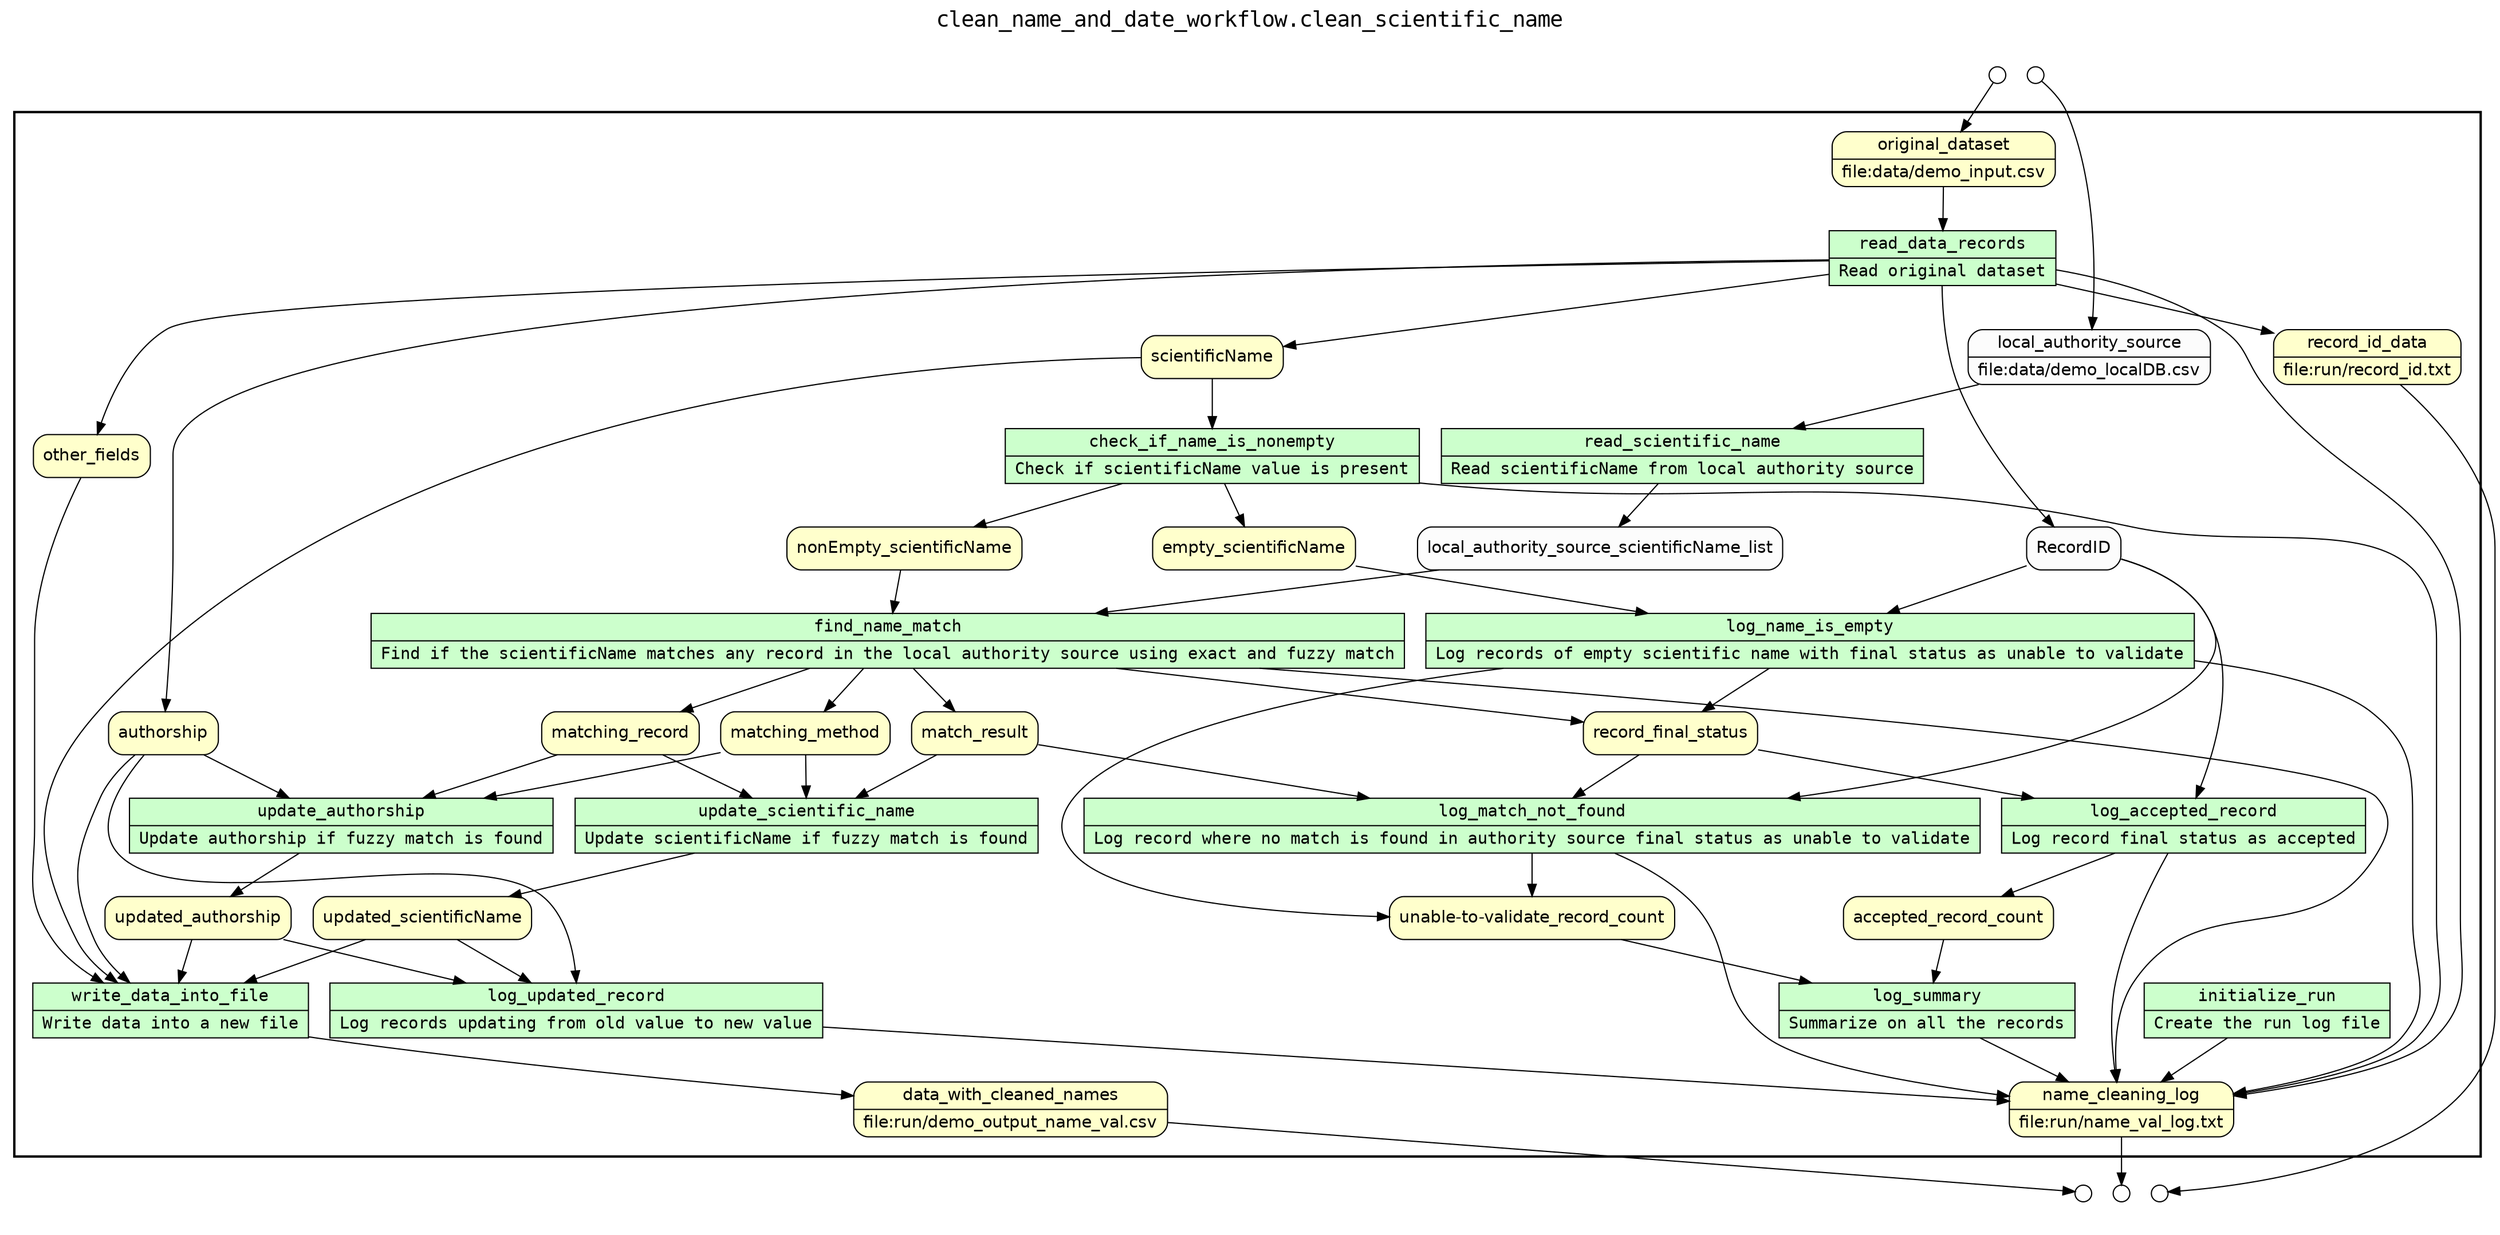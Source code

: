 
/* Start of top-level graph */
digraph Workflow {
rankdir=TB

/* Title for graph */
fontname=Courier; fontsize=18; labelloc=t
label="clean_name_and_date_workflow.clean_scientific_name"

/* Start of double cluster for drawing box around nodes in workflow */
subgraph cluster_workflow_box_outer { label=""; color=black; penwidth=2
subgraph cluster_workflow_box_inner { label=""; color=white

/* Style for nodes representing atomic programs in workflow */
node[shape=box style=filled fillcolor="#CCFFCC" peripheries=1 fontname=Courier]

/* Nodes representing atomic programs in workflow */
initialize_run [shape=record rankdir=LR label="{<f0> initialize_run |<f1> Create the run log file}"];
read_scientific_name [shape=record rankdir=LR label="{<f0> read_scientific_name |<f1> Read scientificName from local authority source}"];
read_data_records [shape=record rankdir=LR label="{<f0> read_data_records |<f1> Read original dataset}"];
check_if_name_is_nonempty [shape=record rankdir=LR label="{<f0> check_if_name_is_nonempty |<f1> Check if scientificName value is present}"];
log_name_is_empty [shape=record rankdir=LR label="{<f0> log_name_is_empty |<f1> Log records of empty scientific name with final status as unable to validate}"];
find_name_match [shape=record rankdir=LR label="{<f0> find_name_match |<f1> Find if the scientificName matches any record in the local authority source using exact and fuzzy match}"];
log_match_not_found [shape=record rankdir=LR label="{<f0> log_match_not_found |<f1> Log record where no match is found in authority source final status as unable to validate}"];
update_scientific_name [shape=record rankdir=LR label="{<f0> update_scientific_name |<f1> Update scientificName if fuzzy match is found}"];
update_authorship [shape=record rankdir=LR label="{<f0> update_authorship |<f1> Update authorship if fuzzy match is found}"];
log_updated_record [shape=record rankdir=LR label="{<f0> log_updated_record |<f1> Log records updating from old value to new value}"];
log_accepted_record [shape=record rankdir=LR label="{<f0> log_accepted_record |<f1> Log record final status as accepted}"];
write_data_into_file [shape=record rankdir=LR label="{<f0> write_data_into_file |<f1> Write data into a new file}"];
log_summary [shape=record rankdir=LR label="{<f0> log_summary |<f1> Summarize on all the records}"];

/* Style for nodes representing non-parameter data channels in workflow */
node[shape=box style="rounded,filled" fillcolor="#FFFFCC" peripheries=1 fontname=Helvetica]

/* Nodes for non-parameter data channels in workflow */
data_with_cleaned_names [shape=record rankdir=LR label="{<f0> data_with_cleaned_names |<f1> file\:run/demo_output_name_val.csv}"];
name_cleaning_log [shape=record rankdir=LR label="{<f0> name_cleaning_log |<f1> file\:run/name_val_log.txt}"];
record_id_data [shape=record rankdir=LR label="{<f0> record_id_data |<f1> file\:run/record_id.txt}"];
original_dataset [shape=record rankdir=LR label="{<f0> original_dataset |<f1> file\:data/demo_input.csv}"];
scientificName
empty_scientificName
nonEmpty_scientificName
record_final_status
match_result
matching_method
matching_record
authorship
updated_scientificName
updated_authorship
other_fields
accepted_record_count
"unable-to-validate_record_count"

/* Style for nodes representing parameter channels in workflow */
node[shape=box style="rounded,filled" fillcolor="#FCFCFC" peripheries=1 fontname=Helvetica]

/* Nodes representing parameter channels in workflow */
local_authority_source [shape=record rankdir=LR label="{<f0> local_authority_source |<f1> file\:data/demo_localDB.csv}"];
RecordID
local_authority_source_scientificName_list

/* Edges representing connections between programs and channels */
initialize_run -> name_cleaning_log
read_scientific_name -> local_authority_source_scientificName_list
local_authority_source -> read_scientific_name
read_data_records -> scientificName
read_data_records -> authorship
read_data_records -> RecordID
read_data_records -> other_fields
read_data_records -> record_id_data
read_data_records -> name_cleaning_log
original_dataset -> read_data_records
check_if_name_is_nonempty -> empty_scientificName
check_if_name_is_nonempty -> nonEmpty_scientificName
check_if_name_is_nonempty -> name_cleaning_log
scientificName -> check_if_name_is_nonempty
log_name_is_empty -> record_final_status
log_name_is_empty -> "unable-to-validate_record_count"
log_name_is_empty -> name_cleaning_log
RecordID -> log_name_is_empty
empty_scientificName -> log_name_is_empty
find_name_match -> matching_record
find_name_match -> match_result
find_name_match -> record_final_status
find_name_match -> matching_method
find_name_match -> name_cleaning_log
nonEmpty_scientificName -> find_name_match
local_authority_source_scientificName_list -> find_name_match
log_match_not_found -> "unable-to-validate_record_count"
log_match_not_found -> name_cleaning_log
RecordID -> log_match_not_found
record_final_status -> log_match_not_found
match_result -> log_match_not_found
update_scientific_name -> updated_scientificName
matching_method -> update_scientific_name
match_result -> update_scientific_name
matching_record -> update_scientific_name
update_authorship -> updated_authorship
authorship -> update_authorship
matching_method -> update_authorship
matching_record -> update_authorship
log_updated_record -> name_cleaning_log
updated_scientificName -> log_updated_record
updated_authorship -> log_updated_record
authorship -> log_updated_record
log_accepted_record -> accepted_record_count
log_accepted_record -> name_cleaning_log
RecordID -> log_accepted_record
record_final_status -> log_accepted_record
write_data_into_file -> data_with_cleaned_names
other_fields -> write_data_into_file
scientificName -> write_data_into_file
authorship -> write_data_into_file
updated_scientificName -> write_data_into_file
updated_authorship -> write_data_into_file
log_summary -> name_cleaning_log
accepted_record_count -> log_summary
"unable-to-validate_record_count" -> log_summary

/* End of double cluster for drawing box around nodes in workflow */
}}

/* Hidden double-cluster for grouping workflow input ports */
subgraph cluster_input_ports_group_outer { label=""; color=white
subgraph cluster_input_ports_group_inner { label=""; color=white

/* Style for nodes representing workflow input ports */
node[shape=circle style="rounded,filled" fillcolor="#FFFFFF" peripheries=1 fontname=Helvetica width=0.2]

/* Nodes representing workflow input ports */
local_authority_source_input_port [label=""]
original_dataset_input_port [label=""]

/* End of double-cluster for grouping workflow input ports */
}}

/* Hidden double-cluster for grouping workflow output ports */
subgraph cluster_output_ports_group_outer { label=""; color=white
subgraph cluster_output_ports_group_inner { label=""; color=white

/* Style for nodes representing workflow output ports */
node[shape=circle style="rounded,filled" fillcolor="#FFFFFF" peripheries=1 fontname=Helvetica width=0.2]

/* Nodes representing workflow output ports */
data_with_cleaned_names_output_port [label=""]
name_cleaning_log_output_port [label=""]
record_id_data_output_port [label=""]

/* End of double-cluster for grouping workflow output ports */
}}

/* Edges from input ports to channels */
local_authority_source_input_port -> local_authority_source
original_dataset_input_port -> original_dataset

/* Edges from channels to output ports */
data_with_cleaned_names -> data_with_cleaned_names_output_port
name_cleaning_log -> name_cleaning_log_output_port
record_id_data -> record_id_data_output_port

/* End of top-level graph */
}
